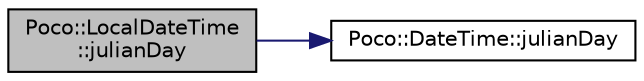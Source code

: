 digraph "Poco::LocalDateTime::julianDay"
{
 // LATEX_PDF_SIZE
  edge [fontname="Helvetica",fontsize="10",labelfontname="Helvetica",labelfontsize="10"];
  node [fontname="Helvetica",fontsize="10",shape=record];
  rankdir="LR";
  Node1 [label="Poco::LocalDateTime\l::julianDay",height=0.2,width=0.4,color="black", fillcolor="grey75", style="filled", fontcolor="black",tooltip="Returns the microsecond (0 to 999)"];
  Node1 -> Node2 [color="midnightblue",fontsize="10",style="solid"];
  Node2 [label="Poco::DateTime::julianDay",height=0.2,width=0.4,color="black", fillcolor="white", style="filled",URL="$classPoco_1_1DateTime.html#a798dcc5bc709914bbce5f481c3e730f8",tooltip="Returns the microsecond (0 to 999)"];
}
